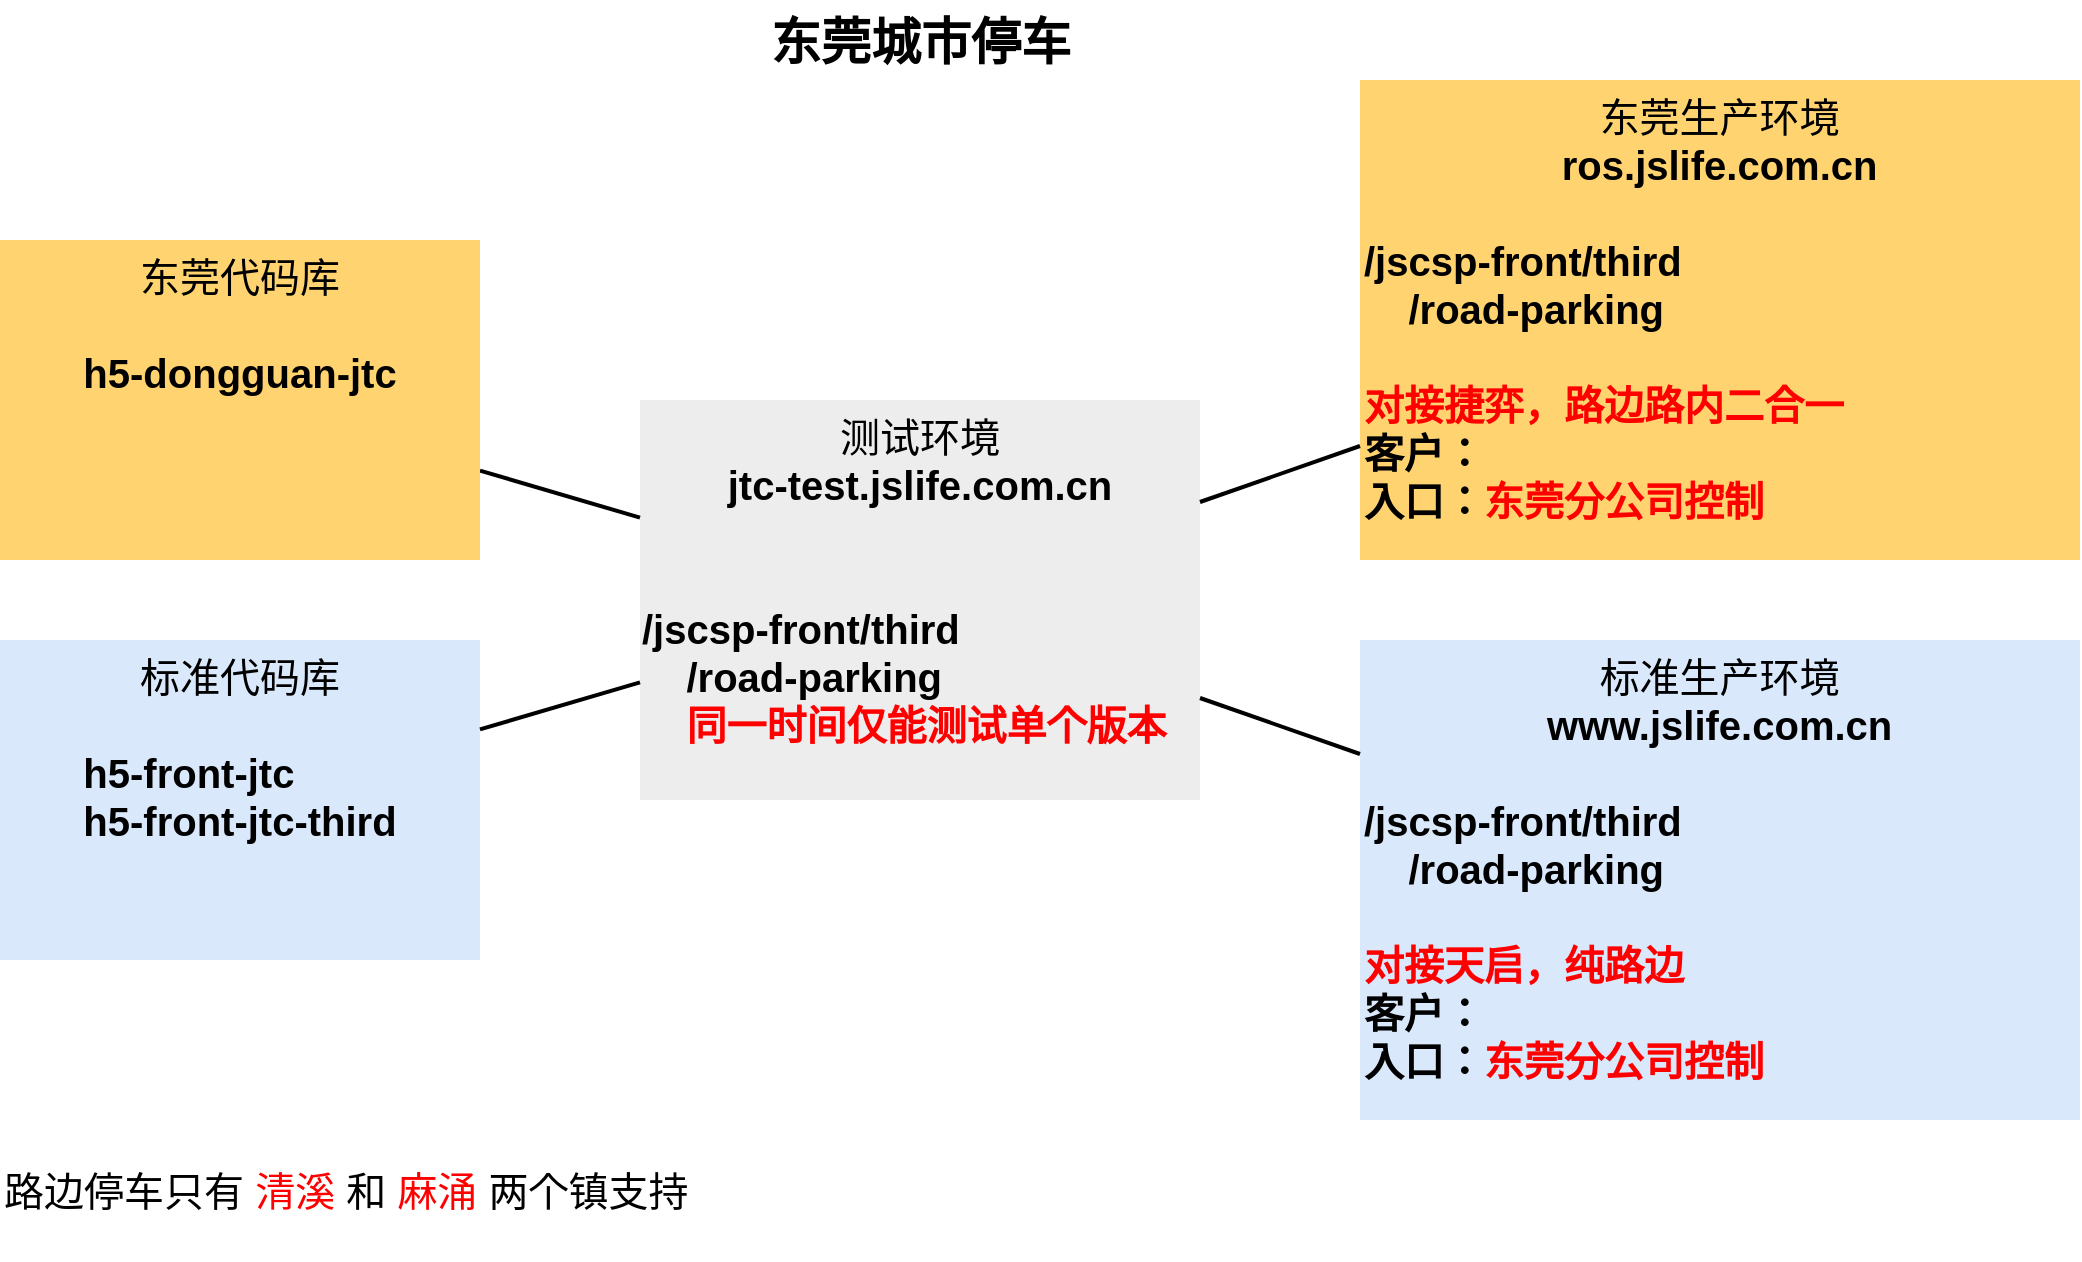 <mxfile version="14.7.1" type="github">
  <diagram name="Page-1" id="e3a06f82-3646-2815-327d-82caf3d4e204">
    <mxGraphModel dx="1828" dy="751" grid="1" gridSize="10" guides="1" tooltips="1" connect="1" arrows="1" fold="1" page="1" pageScale="1.5" pageWidth="1169" pageHeight="826" background="none" math="0" shadow="0">
      <root>
        <mxCell id="0" style=";html=1;" />
        <mxCell id="1" style=";html=1;" parent="0" />
        <mxCell id="6a7d8f32e03d9370-61" value="&lt;div style=&quot;text-align: center&quot;&gt;&lt;span&gt;东莞生产环境&lt;/span&gt;&lt;/div&gt;&lt;b&gt;&lt;div style=&quot;text-align: center&quot;&gt;&lt;b&gt;ros.jslife.com.cn&lt;/b&gt;&lt;/div&gt;&lt;/b&gt;&lt;b&gt;&amp;nbsp; &amp;nbsp; &amp;nbsp; &amp;nbsp; &amp;nbsp; &amp;nbsp; &amp;nbsp; &amp;nbsp; &amp;nbsp; &amp;nbsp; &amp;nbsp; &amp;nbsp; &amp;nbsp; &amp;nbsp; &amp;nbsp; &amp;nbsp; &amp;nbsp; &amp;nbsp; &amp;nbsp; &amp;nbsp; &amp;nbsp; &amp;nbsp; &amp;nbsp; &amp;nbsp; &amp;nbsp; &amp;nbsp; &amp;nbsp; &amp;nbsp; &amp;nbsp; &amp;nbsp; &amp;nbsp; &amp;nbsp;&amp;nbsp;&lt;/b&gt;&lt;b&gt;&lt;br&gt;&lt;div&gt;&lt;div style=&quot;font-weight: 400&quot;&gt;&lt;b&gt;/jscsp-front/third&lt;/b&gt;&lt;/div&gt;&lt;div style=&quot;font-weight: 400&quot;&gt;&lt;b&gt;&amp;nbsp; &amp;nbsp; /road-parking&lt;/b&gt;&lt;/div&gt;&lt;/div&gt;&lt;div&gt;&lt;b&gt;&lt;font color=&quot;#ff0000&quot;&gt;&lt;br&gt;&lt;/font&gt;&lt;/b&gt;&lt;/div&gt;&lt;div&gt;&lt;b&gt;&lt;font color=&quot;#ff0000&quot;&gt;对接捷弈，路边路内二合一&lt;/font&gt;&lt;/b&gt;&lt;br&gt;&lt;/div&gt;&lt;div&gt;&lt;b&gt;客户：&lt;/b&gt;&lt;/div&gt;&lt;div&gt;&lt;b&gt;入口：&lt;font color=&quot;#ff0000&quot;&gt;东莞分公司控制&lt;/font&gt;&lt;/b&gt;&lt;/div&gt;&lt;/b&gt;" style="whiteSpace=wrap;html=1;fontSize=20;strokeColor=none;verticalAlign=top;fillColor=#FFD470;align=left;" parent="1" vertex="1">
          <mxGeometry x="680" y="40" width="360" height="240" as="geometry" />
        </mxCell>
        <mxCell id="6a7d8f32e03d9370-60" value="&lt;div style=&quot;text-align: center&quot;&gt;&lt;span&gt;标准生产环境&lt;/span&gt;&lt;/div&gt;&lt;b&gt;&lt;div style=&quot;text-align: center&quot;&gt;&lt;b&gt;www.jslife.com.cn&lt;/b&gt;&lt;/div&gt;&amp;nbsp; &amp;nbsp; &amp;nbsp; &amp;nbsp; &amp;nbsp; &amp;nbsp; &amp;nbsp; &amp;nbsp; &amp;nbsp; &amp;nbsp; &amp;nbsp; &amp;nbsp; &amp;nbsp; &amp;nbsp; &amp;nbsp; &amp;nbsp; &amp;nbsp; &amp;nbsp; &amp;nbsp; &amp;nbsp; &amp;nbsp; &amp;nbsp; &amp;nbsp; &amp;nbsp; &amp;nbsp; &amp;nbsp; &amp;nbsp; &amp;nbsp; &amp;nbsp; &amp;nbsp; &amp;nbsp; &amp;nbsp;&amp;nbsp;&lt;br&gt;&lt;/b&gt;&lt;b&gt;&lt;div&gt;&lt;div style=&quot;font-weight: 400&quot;&gt;&lt;b&gt;/jscsp-front/third&lt;/b&gt;&lt;/div&gt;&lt;div style=&quot;font-weight: 400&quot;&gt;&lt;b&gt;&amp;nbsp; &amp;nbsp; /road-parking&lt;/b&gt;&lt;/div&gt;&lt;/div&gt;&lt;div&gt;&lt;b&gt;&lt;font color=&quot;#ff0000&quot;&gt;&lt;br&gt;&lt;/font&gt;&lt;/b&gt;&lt;/div&gt;&lt;div&gt;&lt;b&gt;&lt;font color=&quot;#ff0000&quot;&gt;对接天启，纯路边&lt;/font&gt;&lt;/b&gt;&lt;/div&gt;&lt;div&gt;&lt;b&gt;客户：&lt;/b&gt;&lt;/div&gt;&lt;div&gt;&lt;b&gt;入口：&lt;font color=&quot;#ff0000&quot;&gt;东莞分公司控制&lt;/font&gt;&lt;/b&gt;&lt;/div&gt;&lt;/b&gt;" style="whiteSpace=wrap;html=1;fontSize=20;strokeColor=none;verticalAlign=top;fillColor=#DAE8FC;align=left;" parent="1" vertex="1">
          <mxGeometry x="680" y="320" width="360" height="240" as="geometry" />
        </mxCell>
        <mxCell id="6a7d8f32e03d9370-59" value="测试环境&lt;br&gt;&lt;b&gt;jtc-test.jslife.com.cn&lt;/b&gt;&lt;br&gt;&amp;nbsp; &amp;nbsp; &amp;nbsp; &amp;nbsp; &amp;nbsp; &amp;nbsp; &amp;nbsp; &amp;nbsp; &amp;nbsp; &amp;nbsp; &amp;nbsp; &amp;nbsp; &amp;nbsp; &amp;nbsp; &amp;nbsp; &amp;nbsp; &amp;nbsp; &amp;nbsp; &amp;nbsp; &amp;nbsp; &amp;nbsp; &amp;nbsp; &amp;nbsp; &amp;nbsp; &amp;nbsp; &amp;nbsp; &amp;nbsp; &amp;nbsp; &amp;nbsp;&lt;br&gt;&lt;div style=&quot;text-align: left&quot;&gt;&lt;span&gt;&lt;b&gt;/jscsp-front/third&lt;/b&gt;&lt;/span&gt;&lt;/div&gt;&lt;div style=&quot;text-align: left&quot;&gt;&lt;span&gt;&lt;b&gt;&amp;nbsp; &amp;nbsp; /road-parking&lt;/b&gt;&lt;/span&gt;&lt;/div&gt;&lt;div style=&quot;text-align: left&quot;&gt;&lt;b&gt;&amp;nbsp; &amp;nbsp; &lt;font color=&quot;#ff0000&quot;&gt;同一时间仅能测试单个版本&lt;/font&gt;&lt;/b&gt;&lt;/div&gt;" style="whiteSpace=wrap;html=1;fillColor=#EDEDED;fontSize=20;strokeColor=none;verticalAlign=top;" parent="1" vertex="1">
          <mxGeometry x="320" y="200" width="280" height="200" as="geometry" />
        </mxCell>
        <mxCell id="6a7d8f32e03d9370-58" value="标准代码库&lt;br&gt;&lt;br&gt;&lt;div style=&quot;text-align: left&quot;&gt;&lt;b&gt;h5-front-jtc&lt;/b&gt;&lt;/div&gt;&lt;b&gt;&lt;div style=&quot;text-align: left&quot;&gt;&lt;b&gt;h5-front-jtc-third&lt;/b&gt;&lt;/div&gt;&lt;/b&gt;" style="whiteSpace=wrap;html=1;fillColor=#dae8fc;fontSize=20;strokeColor=none;verticalAlign=top;" parent="1" vertex="1">
          <mxGeometry y="320" width="240" height="160" as="geometry" />
        </mxCell>
        <mxCell id="j2oiQKVscd1AGmcSYkZs-3" value="" style="rounded=0;orthogonalLoop=1;jettySize=auto;html=1;fontSize=14;strokeWidth=2;endFill=0;endArrow=none;endSize=10;startSize=10;" edge="1" parent="1" source="6a7d8f32e03d9370-57" target="6a7d8f32e03d9370-59">
          <mxGeometry relative="1" as="geometry" />
        </mxCell>
        <mxCell id="6a7d8f32e03d9370-57" value="东莞代码库&lt;br&gt;&lt;br&gt;&lt;div style=&quot;text-align: left&quot;&gt;&lt;b&gt;h5-dongguan-jtc&lt;/b&gt;&lt;/div&gt;" style="whiteSpace=wrap;html=1;fillColor=#FFD470;gradientColor=none;fontSize=20;strokeColor=none;verticalAlign=top;" parent="1" vertex="1">
          <mxGeometry y="120" width="240" height="160" as="geometry" />
        </mxCell>
        <mxCell id="6a7d8f32e03d9370-35" style="edgeStyle=none;rounded=0;html=1;startSize=10;endSize=10;jettySize=auto;orthogonalLoop=1;fontSize=14;endArrow=none;endFill=0;strokeWidth=2;" parent="1" source="6a7d8f32e03d9370-58" target="6a7d8f32e03d9370-59" edge="1">
          <mxGeometry relative="1" as="geometry">
            <mxPoint x="8.5" y="452.524" as="sourcePoint" />
          </mxGeometry>
        </mxCell>
        <mxCell id="6a7d8f32e03d9370-42" style="edgeStyle=none;rounded=0;html=1;startSize=10;endSize=10;jettySize=auto;orthogonalLoop=1;fontSize=14;endArrow=none;endFill=0;strokeWidth=2;" parent="1" source="6a7d8f32e03d9370-11" edge="1">
          <mxGeometry relative="1" as="geometry">
            <mxPoint x="759" y="365.883" as="targetPoint" />
          </mxGeometry>
        </mxCell>
        <mxCell id="j2oiQKVscd1AGmcSYkZs-2" value="" style="edgeStyle=orthogonalEdgeStyle;rounded=0;orthogonalLoop=1;jettySize=auto;html=1;" edge="1" parent="1" source="6a7d8f32e03d9370-17">
          <mxGeometry relative="1" as="geometry">
            <mxPoint x="679" y="202.5" as="targetPoint" />
          </mxGeometry>
        </mxCell>
        <mxCell id="6a7d8f32e03d9370-46" style="edgeStyle=none;rounded=0;html=1;startSize=10;endSize=10;jettySize=auto;orthogonalLoop=1;fontSize=14;endArrow=none;endFill=0;strokeWidth=2;" parent="1" source="6a7d8f32e03d9370-59" target="6a7d8f32e03d9370-61" edge="1">
          <mxGeometry relative="1" as="geometry">
            <mxPoint x="374" y="304.241" as="sourcePoint" />
          </mxGeometry>
        </mxCell>
        <mxCell id="6a7d8f32e03d9370-47" style="edgeStyle=none;rounded=0;html=1;startSize=10;endSize=10;jettySize=auto;orthogonalLoop=1;fontSize=14;endArrow=none;endFill=0;strokeWidth=2;" parent="1" source="6a7d8f32e03d9370-59" target="6a7d8f32e03d9370-60" edge="1">
          <mxGeometry relative="1" as="geometry">
            <mxPoint x="374" y="438.91" as="sourcePoint" />
          </mxGeometry>
        </mxCell>
        <mxCell id="6a7d8f32e03d9370-62" value="东莞城市停车" style="text;strokeColor=none;fillColor=none;html=1;fontSize=25;fontStyle=1;verticalAlign=middle;align=center;" parent="1" vertex="1">
          <mxGeometry x="29.5" width="861" height="40" as="geometry" />
        </mxCell>
        <mxCell id="j2oiQKVscd1AGmcSYkZs-4" value="路边停车只有 &lt;font color=&quot;#ff0000&quot;&gt;清溪 &lt;/font&gt;和 &lt;font color=&quot;#ff0000&quot;&gt;麻涌&lt;/font&gt; 两个镇支持" style="text;html=1;strokeColor=none;fillColor=none;align=left;verticalAlign=middle;whiteSpace=wrap;rounded=0;fontSize=20;" vertex="1" parent="1">
          <mxGeometry y="560" width="630" height="70" as="geometry" />
        </mxCell>
      </root>
    </mxGraphModel>
  </diagram>
</mxfile>
